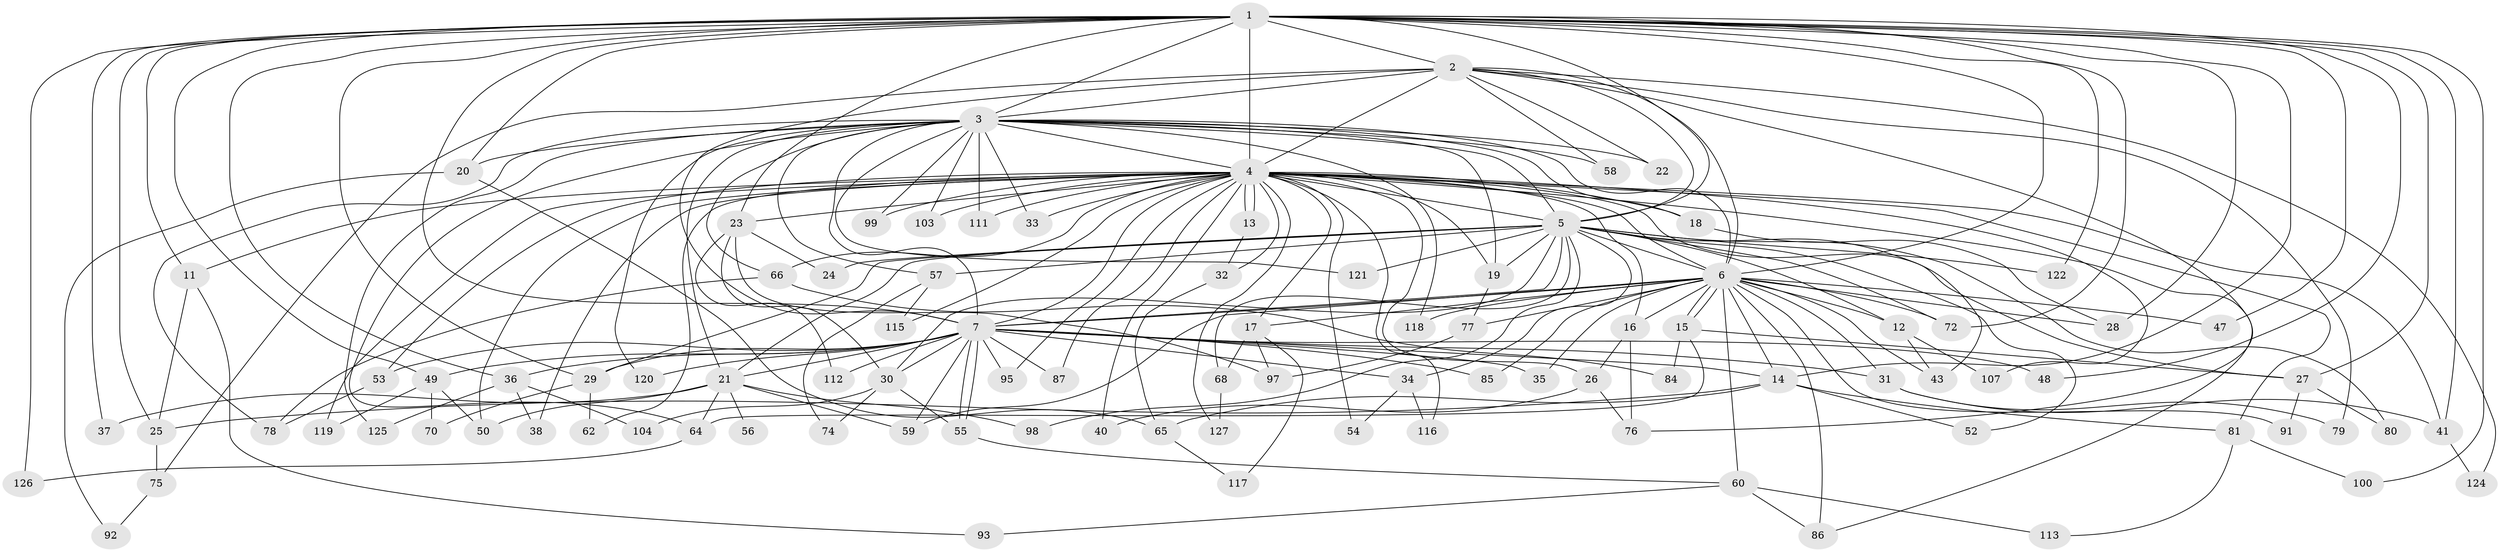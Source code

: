 // original degree distribution, {22: 0.007874015748031496, 16: 0.007874015748031496, 26: 0.023622047244094488, 28: 0.007874015748031496, 30: 0.007874015748031496, 25: 0.007874015748031496, 12: 0.007874015748031496, 14: 0.007874015748031496, 4: 0.11811023622047244, 3: 0.2047244094488189, 5: 0.06299212598425197, 8: 0.007874015748031496, 2: 0.5039370078740157, 7: 0.007874015748031496, 6: 0.015748031496062992}
// Generated by graph-tools (version 1.1) at 2025/11/02/27/25 16:11:06]
// undirected, 96 vertices, 218 edges
graph export_dot {
graph [start="1"]
  node [color=gray90,style=filled];
  1 [super="+9"];
  2 [super="+67"];
  3 [super="+106"];
  4 [super="+10"];
  5 [super="+44"];
  6 [super="+102"];
  7 [super="+8"];
  11;
  12 [super="+94"];
  13;
  14 [super="+42"];
  15 [super="+61"];
  16;
  17 [super="+46"];
  18;
  19 [super="+51"];
  20 [super="+83"];
  21 [super="+45"];
  22;
  23 [super="+39"];
  24;
  25 [super="+108"];
  26;
  27 [super="+96"];
  28 [super="+109"];
  29;
  30 [super="+69"];
  31;
  32 [super="+101"];
  33;
  34;
  35;
  36;
  37;
  38;
  40;
  41 [super="+90"];
  43;
  47;
  48;
  49;
  50 [super="+88"];
  52;
  53;
  54;
  55 [super="+63"];
  56;
  57;
  58;
  59 [super="+123"];
  60 [super="+73"];
  62;
  64 [super="+110"];
  65;
  66 [super="+71"];
  68;
  70;
  72;
  74;
  75;
  76 [super="+82"];
  77;
  78;
  79;
  80;
  81;
  84;
  85;
  86 [super="+89"];
  87;
  91;
  92;
  93;
  95;
  97 [super="+105"];
  98;
  99;
  100;
  103;
  104;
  107 [super="+114"];
  111;
  112;
  113;
  115;
  116;
  117;
  118;
  119;
  120;
  121;
  122;
  124;
  125;
  126;
  127;
  1 -- 2 [weight=2];
  1 -- 3 [weight=2];
  1 -- 4 [weight=4];
  1 -- 5 [weight=2];
  1 -- 6 [weight=2];
  1 -- 7 [weight=4];
  1 -- 11;
  1 -- 14;
  1 -- 23;
  1 -- 25;
  1 -- 29;
  1 -- 37;
  1 -- 47;
  1 -- 48;
  1 -- 49;
  1 -- 72;
  1 -- 100;
  1 -- 122;
  1 -- 36;
  1 -- 20;
  1 -- 27;
  1 -- 28;
  1 -- 126;
  1 -- 41;
  2 -- 3;
  2 -- 4 [weight=2];
  2 -- 5;
  2 -- 6 [weight=2];
  2 -- 7 [weight=2];
  2 -- 22;
  2 -- 58;
  2 -- 75;
  2 -- 79;
  2 -- 124;
  2 -- 76;
  3 -- 4 [weight=2];
  3 -- 5;
  3 -- 6;
  3 -- 7 [weight=2];
  3 -- 18;
  3 -- 19;
  3 -- 20;
  3 -- 22;
  3 -- 33;
  3 -- 57;
  3 -- 58;
  3 -- 64;
  3 -- 66;
  3 -- 99;
  3 -- 103;
  3 -- 111;
  3 -- 118;
  3 -- 120;
  3 -- 121;
  3 -- 21;
  3 -- 125;
  3 -- 78;
  4 -- 5 [weight=2];
  4 -- 6 [weight=2];
  4 -- 7 [weight=4];
  4 -- 13;
  4 -- 13;
  4 -- 17 [weight=2];
  4 -- 18;
  4 -- 38;
  4 -- 41;
  4 -- 43;
  4 -- 54;
  4 -- 62;
  4 -- 81;
  4 -- 87;
  4 -- 99;
  4 -- 107 [weight=2];
  4 -- 111;
  4 -- 116;
  4 -- 119;
  4 -- 127;
  4 -- 66;
  4 -- 11;
  4 -- 16;
  4 -- 19;
  4 -- 86;
  4 -- 23 [weight=2];
  4 -- 26;
  4 -- 95;
  4 -- 32 [weight=2];
  4 -- 33;
  4 -- 103;
  4 -- 40;
  4 -- 115;
  4 -- 53;
  4 -- 50;
  5 -- 6;
  5 -- 7 [weight=2];
  5 -- 12;
  5 -- 21;
  5 -- 24;
  5 -- 27 [weight=2];
  5 -- 30;
  5 -- 34;
  5 -- 52;
  5 -- 57;
  5 -- 68;
  5 -- 72;
  5 -- 80;
  5 -- 98;
  5 -- 121;
  5 -- 122;
  5 -- 29;
  5 -- 19;
  6 -- 7 [weight=2];
  6 -- 12;
  6 -- 15;
  6 -- 15;
  6 -- 16;
  6 -- 31;
  6 -- 35;
  6 -- 43;
  6 -- 47;
  6 -- 60 [weight=2];
  6 -- 77;
  6 -- 85;
  6 -- 91;
  6 -- 118;
  6 -- 72;
  6 -- 59;
  6 -- 14;
  6 -- 86;
  6 -- 28;
  6 -- 17;
  7 -- 14;
  7 -- 21;
  7 -- 31;
  7 -- 34;
  7 -- 35;
  7 -- 36;
  7 -- 48;
  7 -- 49;
  7 -- 53;
  7 -- 55;
  7 -- 55;
  7 -- 85;
  7 -- 87;
  7 -- 95;
  7 -- 120;
  7 -- 112;
  7 -- 59;
  7 -- 29;
  7 -- 30;
  11 -- 93;
  11 -- 25;
  12 -- 107;
  12 -- 43;
  13 -- 32;
  14 -- 25;
  14 -- 81;
  14 -- 65;
  14 -- 52;
  15 -- 84;
  15 -- 64;
  15 -- 27;
  16 -- 26;
  16 -- 76;
  17 -- 68;
  17 -- 97;
  17 -- 117;
  18 -- 28;
  19 -- 77;
  20 -- 65;
  20 -- 92;
  21 -- 37;
  21 -- 56 [weight=2];
  21 -- 59;
  21 -- 64;
  21 -- 98;
  21 -- 50;
  23 -- 24;
  23 -- 30;
  23 -- 112;
  23 -- 97;
  25 -- 75;
  26 -- 40;
  26 -- 76;
  27 -- 80;
  27 -- 91;
  29 -- 62;
  29 -- 70;
  30 -- 104;
  30 -- 55;
  30 -- 74;
  31 -- 41;
  31 -- 79;
  32 -- 65;
  34 -- 54;
  34 -- 116;
  36 -- 38;
  36 -- 104;
  36 -- 125;
  41 -- 124;
  49 -- 50;
  49 -- 70;
  49 -- 119;
  53 -- 78;
  55 -- 60;
  57 -- 74;
  57 -- 115;
  60 -- 113;
  60 -- 86;
  60 -- 93;
  64 -- 126;
  65 -- 117;
  66 -- 78;
  66 -- 84;
  68 -- 127;
  75 -- 92;
  77 -- 97;
  81 -- 100;
  81 -- 113;
}
